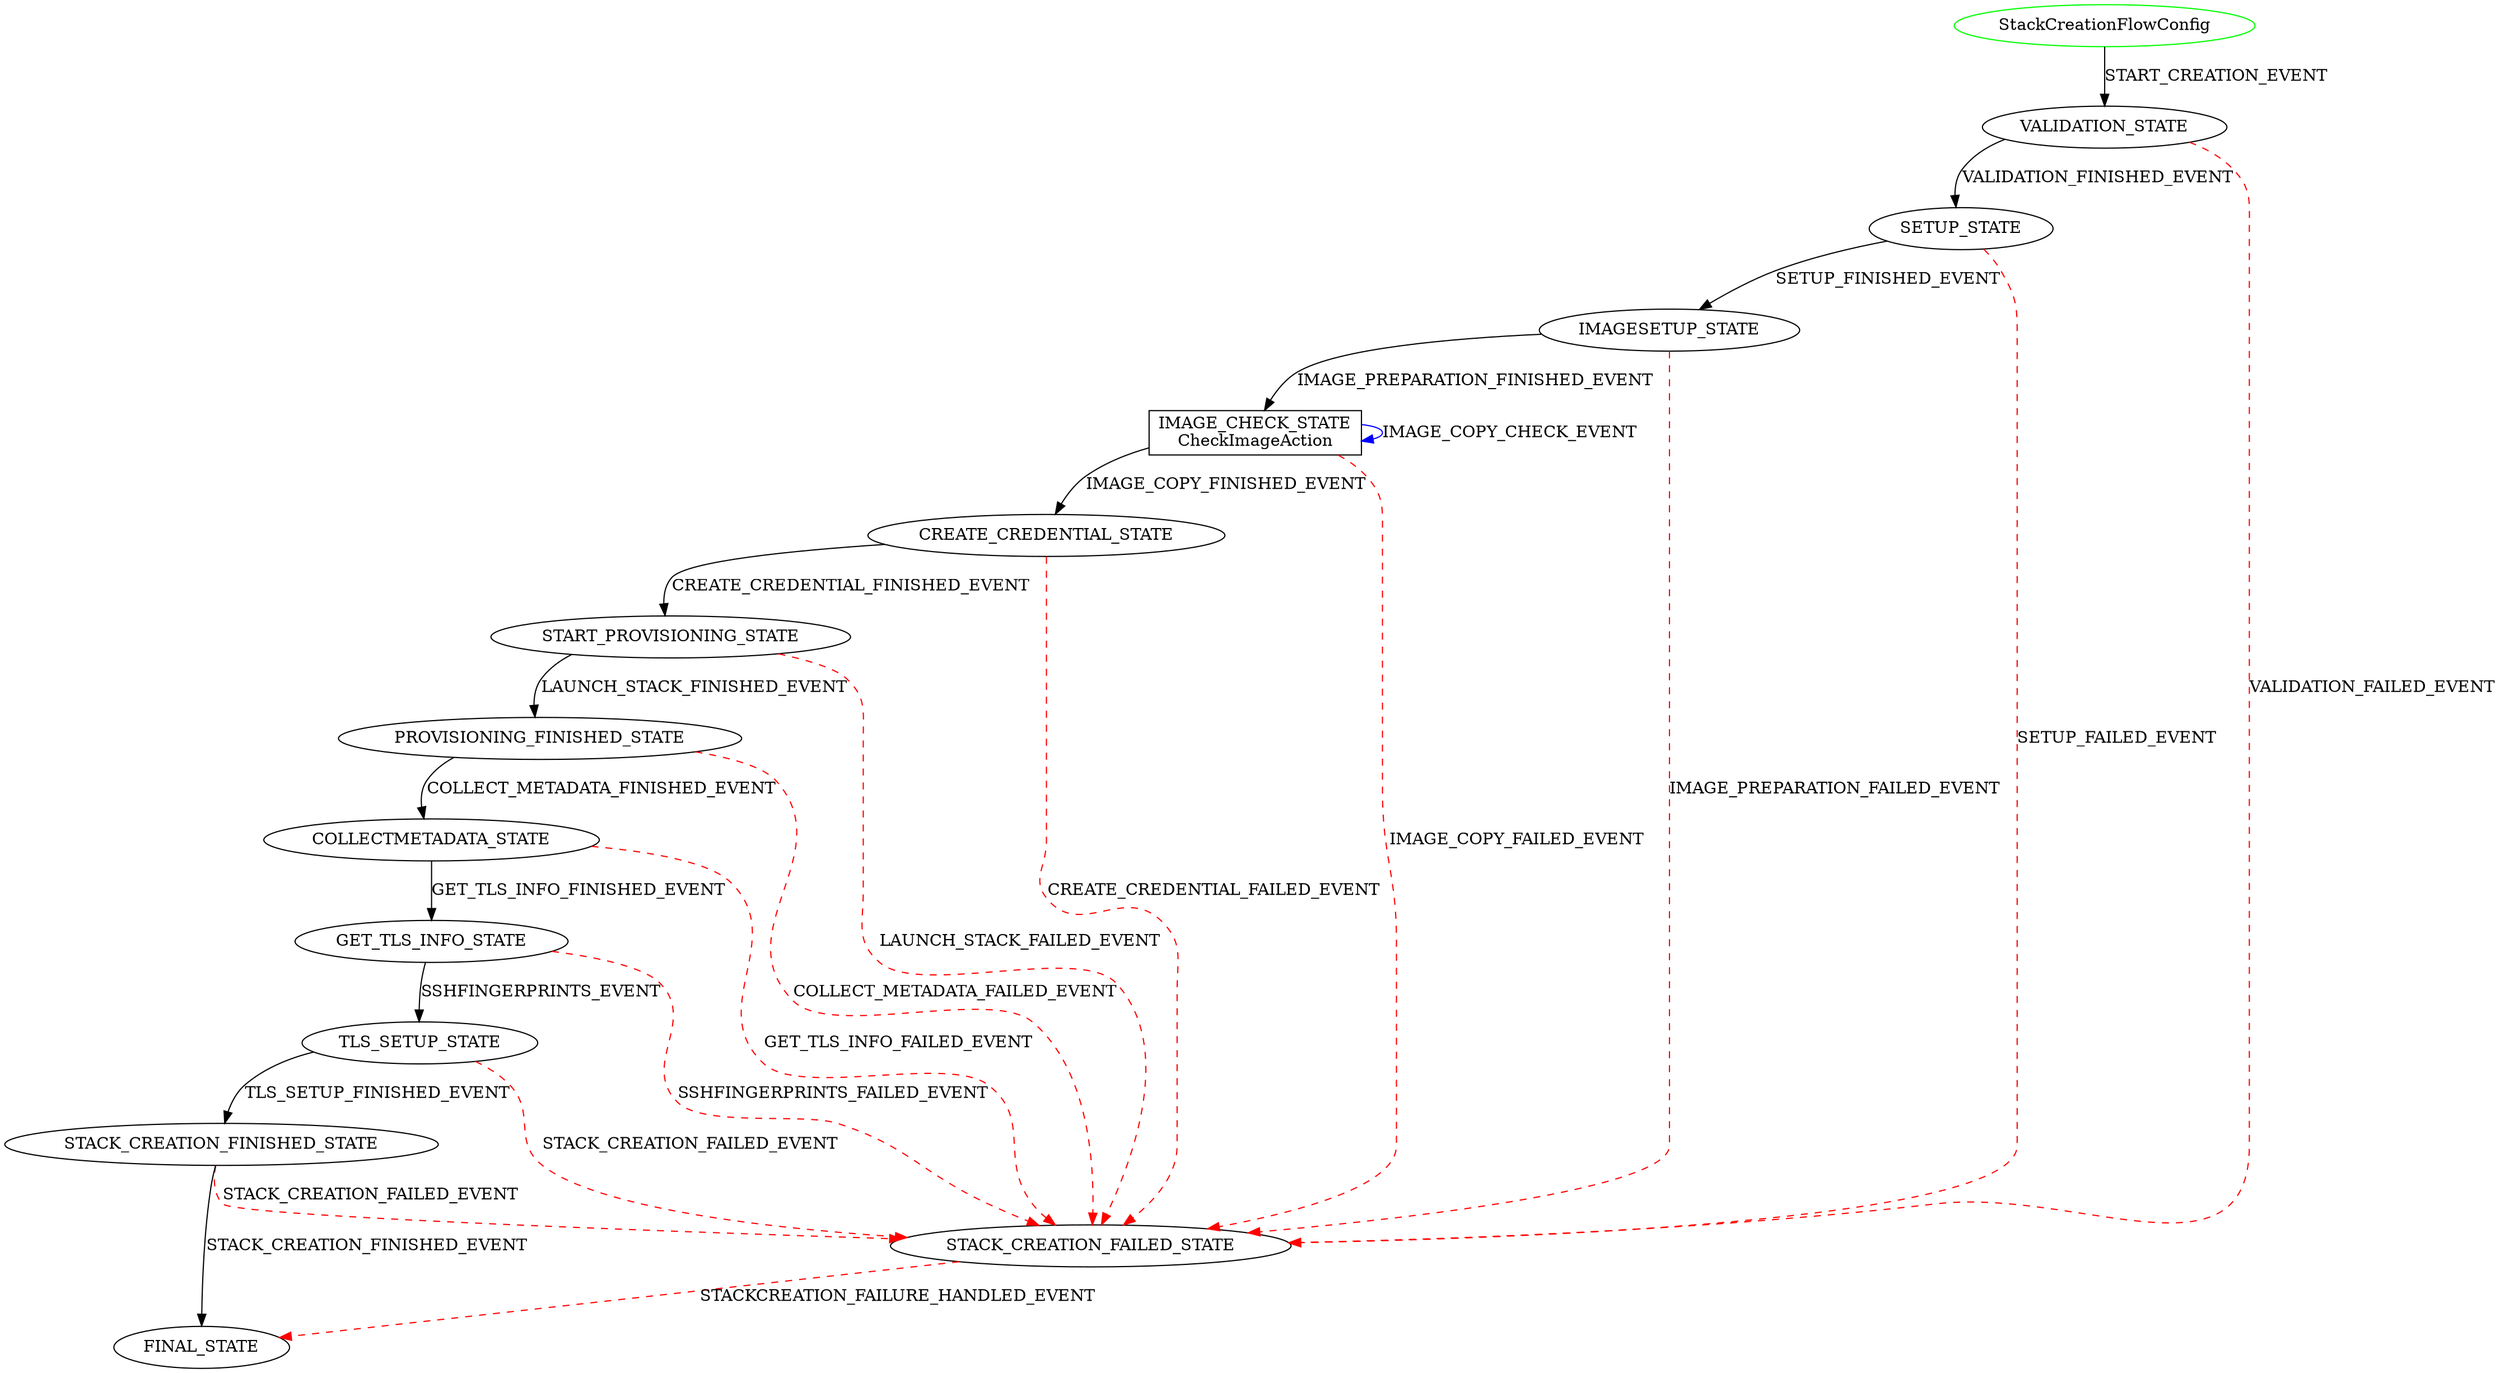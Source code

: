 digraph {
INIT_STATE [label="StackCreationFlowConfig" shape=ellipse color=green];
INIT_STATE -> VALIDATION_STATE [label="START_CREATION_EVENT" color=black style=solid];
VALIDATION_STATE -> SETUP_STATE [label="VALIDATION_FINISHED_EVENT" color=black style=solid];
VALIDATION_STATE -> STACK_CREATION_FAILED_STATE [label="VALIDATION_FAILED_EVENT" color=red style=dashed];
STACK_CREATION_FAILED_STATE -> FINAL_STATE [label="STACKCREATION_FAILURE_HANDLED_EVENT" color=red style=dashed];
SETUP_STATE -> IMAGESETUP_STATE [label="SETUP_FINISHED_EVENT" color=black style=solid];
SETUP_STATE -> STACK_CREATION_FAILED_STATE [label="SETUP_FAILED_EVENT" color=red style=dashed];
IMAGE_CHECK_STATE [label="IMAGE_CHECK_STATE\nCheckImageAction" shape=rect color=black];
IMAGESETUP_STATE -> IMAGE_CHECK_STATE [label="IMAGE_PREPARATION_FINISHED_EVENT" color=black style=solid];
IMAGESETUP_STATE -> STACK_CREATION_FAILED_STATE [label="IMAGE_PREPARATION_FAILED_EVENT" color=red style=dashed];
IMAGE_CHECK_STATE -> IMAGE_CHECK_STATE [label="IMAGE_COPY_CHECK_EVENT" color=blue style=solid];
IMAGE_CHECK_STATE -> STACK_CREATION_FAILED_STATE [label="IMAGE_COPY_FAILED_EVENT" color=red style=dashed];
IMAGE_CHECK_STATE -> CREATE_CREDENTIAL_STATE [label="IMAGE_COPY_FINISHED_EVENT" color=black style=solid];
CREATE_CREDENTIAL_STATE -> START_PROVISIONING_STATE [label="CREATE_CREDENTIAL_FINISHED_EVENT" color=black style=solid];
CREATE_CREDENTIAL_STATE -> STACK_CREATION_FAILED_STATE [label="CREATE_CREDENTIAL_FAILED_EVENT" color=red style=dashed];
START_PROVISIONING_STATE -> PROVISIONING_FINISHED_STATE [label="LAUNCH_STACK_FINISHED_EVENT" color=black style=solid];
START_PROVISIONING_STATE -> STACK_CREATION_FAILED_STATE [label="LAUNCH_STACK_FAILED_EVENT" color=red style=dashed];
PROVISIONING_FINISHED_STATE -> COLLECTMETADATA_STATE [label="COLLECT_METADATA_FINISHED_EVENT" color=black style=solid];
PROVISIONING_FINISHED_STATE -> STACK_CREATION_FAILED_STATE [label="COLLECT_METADATA_FAILED_EVENT" color=red style=dashed];
COLLECTMETADATA_STATE -> GET_TLS_INFO_STATE [label="GET_TLS_INFO_FINISHED_EVENT" color=black style=solid];
COLLECTMETADATA_STATE -> STACK_CREATION_FAILED_STATE [label="GET_TLS_INFO_FAILED_EVENT" color=red style=dashed];
GET_TLS_INFO_STATE -> TLS_SETUP_STATE [label="SSHFINGERPRINTS_EVENT" color=black style=solid];
GET_TLS_INFO_STATE -> STACK_CREATION_FAILED_STATE [label="SSHFINGERPRINTS_FAILED_EVENT" color=red style=dashed];
TLS_SETUP_STATE -> STACK_CREATION_FINISHED_STATE [label="TLS_SETUP_FINISHED_EVENT" color=black style=solid];
TLS_SETUP_STATE -> STACK_CREATION_FAILED_STATE [label="STACK_CREATION_FAILED_EVENT" color=red style=dashed];
STACK_CREATION_FINISHED_STATE -> FINAL_STATE [label="STACK_CREATION_FINISHED_EVENT" color=black style=solid];
STACK_CREATION_FINISHED_STATE -> STACK_CREATION_FAILED_STATE [label="STACK_CREATION_FAILED_EVENT" color=red style=dashed];
}